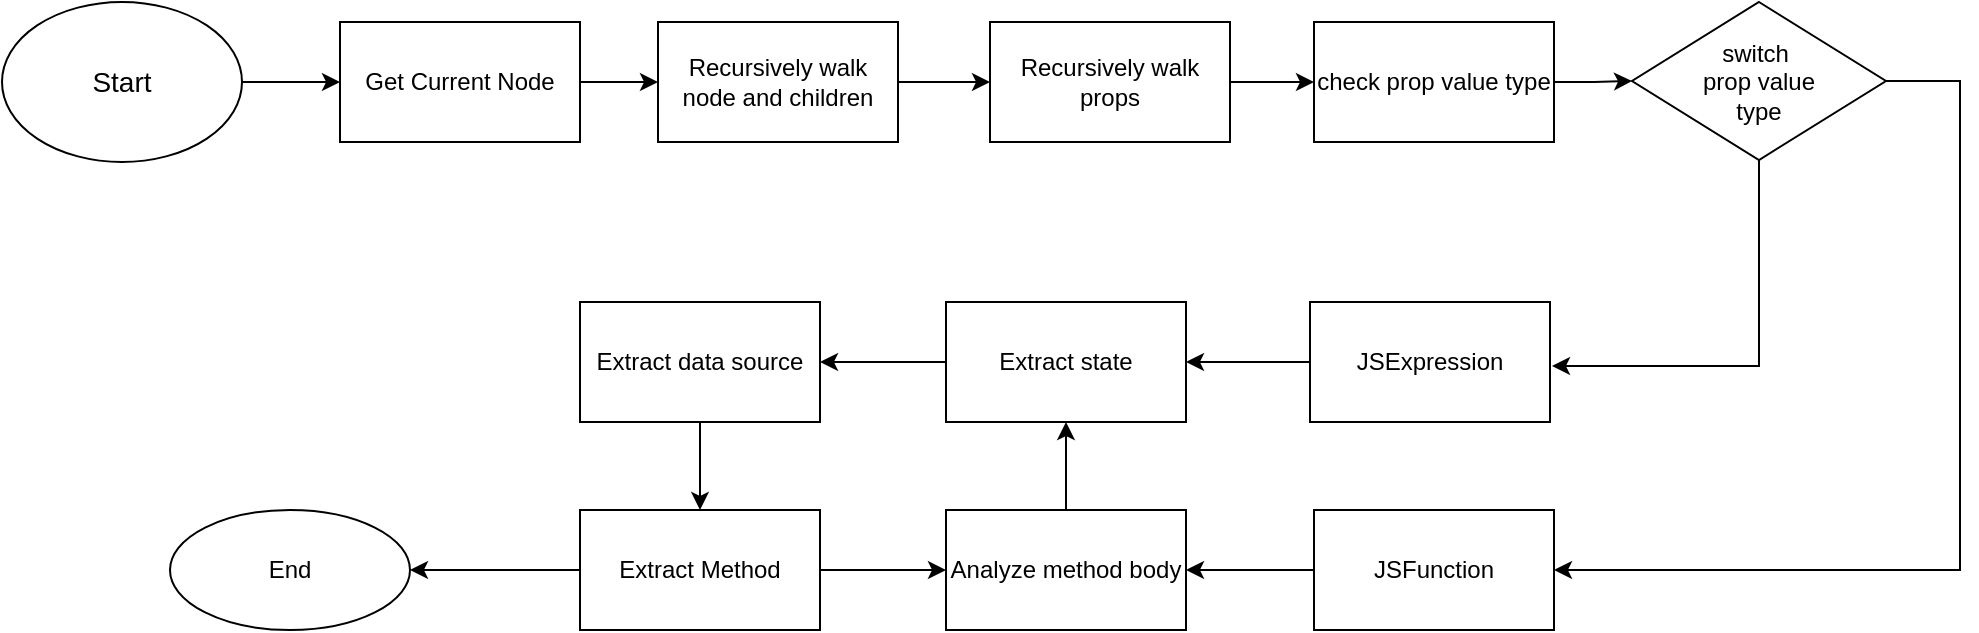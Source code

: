 <mxfile version="20.4.0" type="github">
  <diagram id="C5RBs43oDa-KdzZeNtuy" name="Page-1">
    <mxGraphModel dx="2466" dy="1186" grid="0" gridSize="10" guides="1" tooltips="1" connect="1" arrows="1" fold="1" page="0" pageScale="1" pageWidth="827" pageHeight="1169" math="0" shadow="0">
      <root>
        <mxCell id="WIyWlLk6GJQsqaUBKTNV-0" />
        <mxCell id="WIyWlLk6GJQsqaUBKTNV-1" parent="WIyWlLk6GJQsqaUBKTNV-0" />
        <mxCell id="dKlho08EJUaEfi-p3m1E-2" value="" style="edgeStyle=orthogonalEdgeStyle;rounded=0;orthogonalLoop=1;jettySize=auto;html=1;fontSize=14;" edge="1" parent="WIyWlLk6GJQsqaUBKTNV-1" source="dKlho08EJUaEfi-p3m1E-0" target="dKlho08EJUaEfi-p3m1E-1">
          <mxGeometry relative="1" as="geometry" />
        </mxCell>
        <mxCell id="dKlho08EJUaEfi-p3m1E-0" value="&lt;font style=&quot;font-size: 14px;&quot;&gt;Start&lt;/font&gt;" style="ellipse;whiteSpace=wrap;html=1;" vertex="1" parent="WIyWlLk6GJQsqaUBKTNV-1">
          <mxGeometry x="-350" y="120" width="120" height="80" as="geometry" />
        </mxCell>
        <mxCell id="dKlho08EJUaEfi-p3m1E-4" value="" style="edgeStyle=orthogonalEdgeStyle;rounded=0;orthogonalLoop=1;jettySize=auto;html=1;fontSize=14;" edge="1" parent="WIyWlLk6GJQsqaUBKTNV-1" source="dKlho08EJUaEfi-p3m1E-1" target="dKlho08EJUaEfi-p3m1E-3">
          <mxGeometry relative="1" as="geometry" />
        </mxCell>
        <mxCell id="dKlho08EJUaEfi-p3m1E-1" value="Get Current Node" style="whiteSpace=wrap;html=1;" vertex="1" parent="WIyWlLk6GJQsqaUBKTNV-1">
          <mxGeometry x="-181" y="130" width="120" height="60" as="geometry" />
        </mxCell>
        <mxCell id="dKlho08EJUaEfi-p3m1E-6" value="" style="edgeStyle=orthogonalEdgeStyle;rounded=0;orthogonalLoop=1;jettySize=auto;html=1;fontSize=14;" edge="1" parent="WIyWlLk6GJQsqaUBKTNV-1" source="dKlho08EJUaEfi-p3m1E-3" target="dKlho08EJUaEfi-p3m1E-5">
          <mxGeometry relative="1" as="geometry" />
        </mxCell>
        <mxCell id="dKlho08EJUaEfi-p3m1E-3" value="Recursively walk node and children" style="whiteSpace=wrap;html=1;" vertex="1" parent="WIyWlLk6GJQsqaUBKTNV-1">
          <mxGeometry x="-22" y="130" width="120" height="60" as="geometry" />
        </mxCell>
        <mxCell id="dKlho08EJUaEfi-p3m1E-12" style="edgeStyle=orthogonalEdgeStyle;rounded=0;orthogonalLoop=1;jettySize=auto;html=1;fontSize=14;" edge="1" parent="WIyWlLk6GJQsqaUBKTNV-1" source="dKlho08EJUaEfi-p3m1E-5" target="dKlho08EJUaEfi-p3m1E-9">
          <mxGeometry relative="1" as="geometry" />
        </mxCell>
        <mxCell id="dKlho08EJUaEfi-p3m1E-5" value="Recursively walk props" style="whiteSpace=wrap;html=1;" vertex="1" parent="WIyWlLk6GJQsqaUBKTNV-1">
          <mxGeometry x="144" y="130" width="120" height="60" as="geometry" />
        </mxCell>
        <mxCell id="dKlho08EJUaEfi-p3m1E-14" value="" style="edgeStyle=orthogonalEdgeStyle;rounded=0;orthogonalLoop=1;jettySize=auto;html=1;fontSize=14;" edge="1" parent="WIyWlLk6GJQsqaUBKTNV-1" source="dKlho08EJUaEfi-p3m1E-9" target="dKlho08EJUaEfi-p3m1E-13">
          <mxGeometry relative="1" as="geometry" />
        </mxCell>
        <mxCell id="dKlho08EJUaEfi-p3m1E-9" value="check prop value type" style="whiteSpace=wrap;html=1;" vertex="1" parent="WIyWlLk6GJQsqaUBKTNV-1">
          <mxGeometry x="306" y="130" width="120" height="60" as="geometry" />
        </mxCell>
        <mxCell id="dKlho08EJUaEfi-p3m1E-40" style="edgeStyle=orthogonalEdgeStyle;rounded=0;orthogonalLoop=1;jettySize=auto;html=1;fontSize=14;" edge="1" parent="WIyWlLk6GJQsqaUBKTNV-1" source="dKlho08EJUaEfi-p3m1E-13">
          <mxGeometry relative="1" as="geometry">
            <mxPoint x="425" y="302" as="targetPoint" />
            <Array as="points">
              <mxPoint x="529" y="302" />
            </Array>
          </mxGeometry>
        </mxCell>
        <mxCell id="dKlho08EJUaEfi-p3m1E-41" style="edgeStyle=orthogonalEdgeStyle;rounded=0;orthogonalLoop=1;jettySize=auto;html=1;entryX=1;entryY=0.5;entryDx=0;entryDy=0;fontSize=14;" edge="1" parent="WIyWlLk6GJQsqaUBKTNV-1" source="dKlho08EJUaEfi-p3m1E-13" target="dKlho08EJUaEfi-p3m1E-18">
          <mxGeometry relative="1" as="geometry">
            <Array as="points">
              <mxPoint x="629" y="160" />
              <mxPoint x="629" y="404" />
            </Array>
          </mxGeometry>
        </mxCell>
        <mxCell id="dKlho08EJUaEfi-p3m1E-13" value="switch&amp;nbsp;&lt;br&gt;prop value &lt;br&gt;type" style="rhombus;whiteSpace=wrap;html=1;" vertex="1" parent="WIyWlLk6GJQsqaUBKTNV-1">
          <mxGeometry x="465" y="120" width="127" height="79" as="geometry" />
        </mxCell>
        <mxCell id="dKlho08EJUaEfi-p3m1E-23" value="" style="edgeStyle=orthogonalEdgeStyle;rounded=0;orthogonalLoop=1;jettySize=auto;html=1;fontSize=14;" edge="1" parent="WIyWlLk6GJQsqaUBKTNV-1" source="dKlho08EJUaEfi-p3m1E-15" target="dKlho08EJUaEfi-p3m1E-22">
          <mxGeometry relative="1" as="geometry" />
        </mxCell>
        <mxCell id="dKlho08EJUaEfi-p3m1E-15" value="JSExpression" style="whiteSpace=wrap;html=1;" vertex="1" parent="WIyWlLk6GJQsqaUBKTNV-1">
          <mxGeometry x="304" y="270" width="120" height="60" as="geometry" />
        </mxCell>
        <mxCell id="dKlho08EJUaEfi-p3m1E-37" style="edgeStyle=orthogonalEdgeStyle;rounded=0;orthogonalLoop=1;jettySize=auto;html=1;fontSize=14;" edge="1" parent="WIyWlLk6GJQsqaUBKTNV-1" source="dKlho08EJUaEfi-p3m1E-18" target="dKlho08EJUaEfi-p3m1E-26">
          <mxGeometry relative="1" as="geometry" />
        </mxCell>
        <mxCell id="dKlho08EJUaEfi-p3m1E-18" value="JSFunction" style="whiteSpace=wrap;html=1;" vertex="1" parent="WIyWlLk6GJQsqaUBKTNV-1">
          <mxGeometry x="306" y="374" width="120" height="60" as="geometry" />
        </mxCell>
        <mxCell id="dKlho08EJUaEfi-p3m1E-29" value="" style="edgeStyle=orthogonalEdgeStyle;rounded=0;orthogonalLoop=1;jettySize=auto;html=1;fontSize=14;" edge="1" parent="WIyWlLk6GJQsqaUBKTNV-1" source="dKlho08EJUaEfi-p3m1E-22" target="dKlho08EJUaEfi-p3m1E-24">
          <mxGeometry relative="1" as="geometry" />
        </mxCell>
        <mxCell id="dKlho08EJUaEfi-p3m1E-22" value="Extract state" style="whiteSpace=wrap;html=1;" vertex="1" parent="WIyWlLk6GJQsqaUBKTNV-1">
          <mxGeometry x="122" y="270" width="120" height="60" as="geometry" />
        </mxCell>
        <mxCell id="dKlho08EJUaEfi-p3m1E-30" value="" style="edgeStyle=orthogonalEdgeStyle;rounded=0;orthogonalLoop=1;jettySize=auto;html=1;fontSize=14;" edge="1" parent="WIyWlLk6GJQsqaUBKTNV-1" source="dKlho08EJUaEfi-p3m1E-24" target="dKlho08EJUaEfi-p3m1E-25">
          <mxGeometry relative="1" as="geometry" />
        </mxCell>
        <mxCell id="dKlho08EJUaEfi-p3m1E-24" value="Extract data source" style="whiteSpace=wrap;html=1;" vertex="1" parent="WIyWlLk6GJQsqaUBKTNV-1">
          <mxGeometry x="-61" y="270" width="120" height="60" as="geometry" />
        </mxCell>
        <mxCell id="dKlho08EJUaEfi-p3m1E-33" value="" style="edgeStyle=orthogonalEdgeStyle;rounded=0;orthogonalLoop=1;jettySize=auto;html=1;fontSize=14;" edge="1" parent="WIyWlLk6GJQsqaUBKTNV-1" source="dKlho08EJUaEfi-p3m1E-25" target="dKlho08EJUaEfi-p3m1E-32">
          <mxGeometry relative="1" as="geometry" />
        </mxCell>
        <mxCell id="dKlho08EJUaEfi-p3m1E-43" style="edgeStyle=orthogonalEdgeStyle;rounded=0;orthogonalLoop=1;jettySize=auto;html=1;fontSize=14;" edge="1" parent="WIyWlLk6GJQsqaUBKTNV-1" source="dKlho08EJUaEfi-p3m1E-25" target="dKlho08EJUaEfi-p3m1E-26">
          <mxGeometry relative="1" as="geometry" />
        </mxCell>
        <mxCell id="dKlho08EJUaEfi-p3m1E-25" value="Extract Method" style="whiteSpace=wrap;html=1;" vertex="1" parent="WIyWlLk6GJQsqaUBKTNV-1">
          <mxGeometry x="-61" y="374" width="120" height="60" as="geometry" />
        </mxCell>
        <mxCell id="dKlho08EJUaEfi-p3m1E-42" style="edgeStyle=orthogonalEdgeStyle;rounded=0;orthogonalLoop=1;jettySize=auto;html=1;entryX=0.5;entryY=1;entryDx=0;entryDy=0;fontSize=14;" edge="1" parent="WIyWlLk6GJQsqaUBKTNV-1" source="dKlho08EJUaEfi-p3m1E-26" target="dKlho08EJUaEfi-p3m1E-22">
          <mxGeometry relative="1" as="geometry" />
        </mxCell>
        <mxCell id="dKlho08EJUaEfi-p3m1E-26" value="Analyze method body" style="whiteSpace=wrap;html=1;" vertex="1" parent="WIyWlLk6GJQsqaUBKTNV-1">
          <mxGeometry x="122" y="374" width="120" height="60" as="geometry" />
        </mxCell>
        <mxCell id="dKlho08EJUaEfi-p3m1E-32" value="End" style="ellipse;whiteSpace=wrap;html=1;" vertex="1" parent="WIyWlLk6GJQsqaUBKTNV-1">
          <mxGeometry x="-266" y="374" width="120" height="60" as="geometry" />
        </mxCell>
      </root>
    </mxGraphModel>
  </diagram>
</mxfile>
